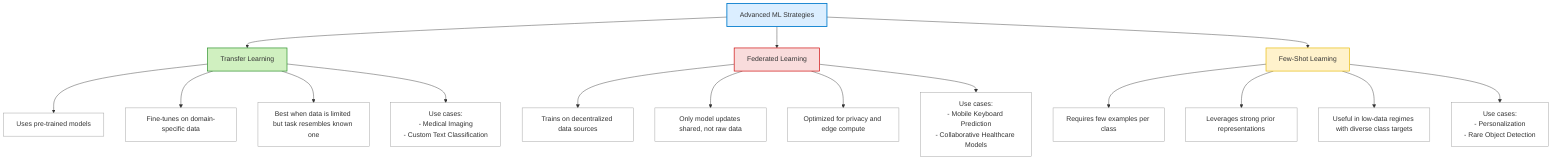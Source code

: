 flowchart TB
    A[Advanced ML Strategies] --> B[Transfer Learning]
    A --> C[Federated Learning]
    A --> D[Few-Shot Learning]

    B --> B1[Uses pre-trained models]
    B --> B2[Fine-tunes on domain-specific data]
    B --> B3[Best when data is limited but task resembles known one]
    B --> B4[Use cases:<br/>- Medical Imaging<br/>- Custom Text Classification]

    C --> C1[Trains on decentralized data sources]
    C --> C2[Only model updates shared, not raw data]
    C --> C3[Optimized for privacy and edge compute]
    C --> C4[Use cases:<br/>- Mobile Keyboard Prediction<br/>- Collaborative Healthcare Models]

    D --> D1[Requires few examples per class]
    D --> D2[Leverages strong prior representations]
    D --> D3[Useful in low-data regimes with diverse class targets]
    D --> D4[Use cases:<br/>- Personalization<br/>- Rare Object Detection]

    style A fill:#dbeeff,stroke:#007acc,stroke-width:2px
    style B fill:#d0f0c0,stroke:#228b22,stroke-width:1.5px
    style C fill:#f9dcdc,stroke:#cc0000,stroke-width:1.5px
    style D fill:#fff2cc,stroke:#e6b800,stroke-width:1.5px
    style B1 fill:#ffffff,stroke:#999999
    style B2 fill:#ffffff,stroke:#999999
    style B3 fill:#ffffff,stroke:#999999
    style B4 fill:#ffffff,stroke:#999999
    style C1 fill:#ffffff,stroke:#999999
    style C2 fill:#ffffff,stroke:#999999
    style C3 fill:#ffffff,stroke:#999999
    style C4 fill:#ffffff,stroke:#999999
    style D1 fill:#ffffff,stroke:#999999
    style D2 fill:#ffffff,stroke:#999999
    style D3 fill:#ffffff,stroke:#999999
    style D4 fill:#ffffff,stroke:#999999